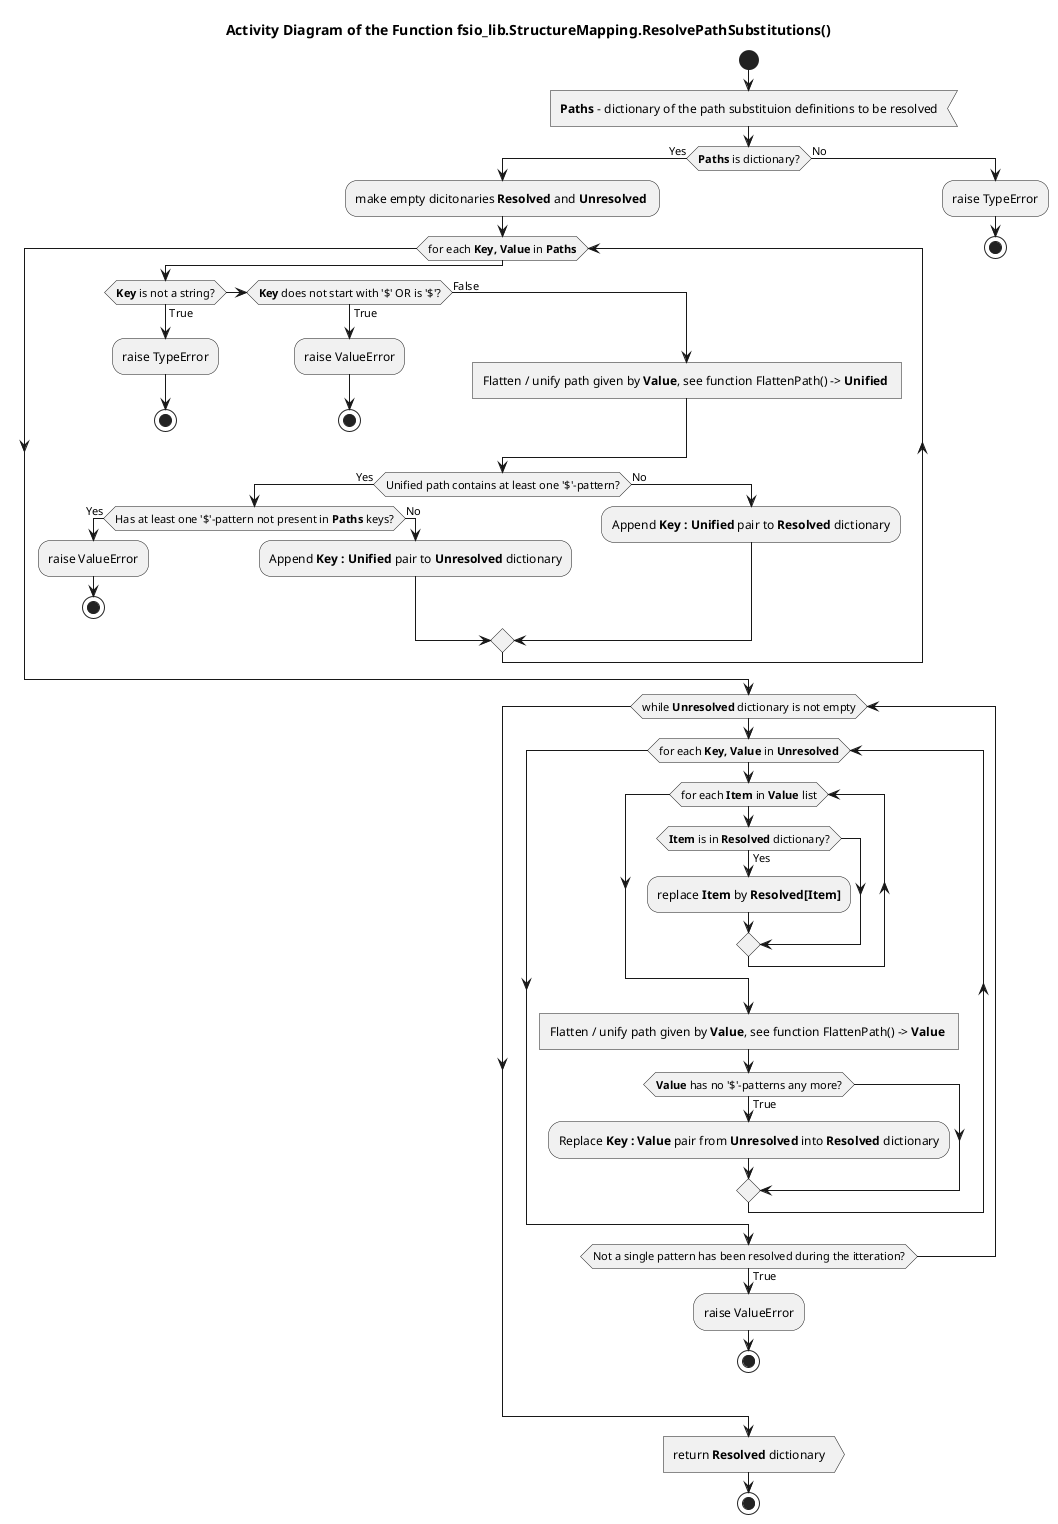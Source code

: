 @startuml structure_mapping_resolve_path_substitutions

title Activity Diagram of the Function fsio_lib.StructureMapping.ResolvePathSubstitutions()

start

:<b>Paths</b> - dictionary of the path substituion definitions to be resolved<

if (<b>Paths</b> is dictionary?) then (Yes)
    :make empty dicitonaries <b>Resolved</b> and <b>Unresolved</b> ;
    
    while (for each <b>Key, Value</b> in <b>Paths</b>)
        if (<b>Key</b> is not a string?) then (True)
            :raise TypeError;
    
            stop
        elseif (<b>Key</b> does not start with '$' OR is '$'?) then (True)
            :raise ValueError;
    
            stop
        else (False)
            :Flatten / unify path given by <b>Value</b>, see function FlattenPath() -> <b>Unified</b> ]
        endif
        
        if (Unified path contains at least one '$'-pattern?) then (Yes)
            if (Has at least one '$'-pattern not present in <b>Paths</b> keys?) then (Yes)
                :raise ValueError;
    
                stop
            else (No)
                :Append <b>Key : Unified</b> pair to <b>Unresolved</b> dictionary;
            endif
        else (No)
            :Append <b>Key : Unified</b> pair to <b>Resolved</b> dictionary;
        endif
    end while
else (No)
    :raise TypeError;
    
    stop
endif

while (while <b>Unresolved</b> dictionary is not empty)
    while (for each <b>Key, Value</b> in <b>Unresolved</b>)
        while (for each <b>Item</b> in <b>Value</b> list)
            if (<b>Item</b> is in <b>Resolved</b> dictionary?) then (Yes)
                :replace <b>Item</b> by <b>Resolved[Item]</b>;
            endif
        end while
        
        :Flatten / unify path given by <b>Value</b>, see function FlattenPath() -> <b>Value</b> ]
        
        if (<b>Value</b> has no '$'-patterns any more?) then (True)
            :Replace <b>Key : Value</b> pair from <b>Unresolved</b> into <b>Resolved</b> dictionary;
        endif
        
    end while
    
    if (Not a single pattern has been resolved during the itteration?) then (True)
        :raise ValueError;
    
        stop
    endif
end while

:return <b>Resolved</b> dictionary>

stop

@enduml